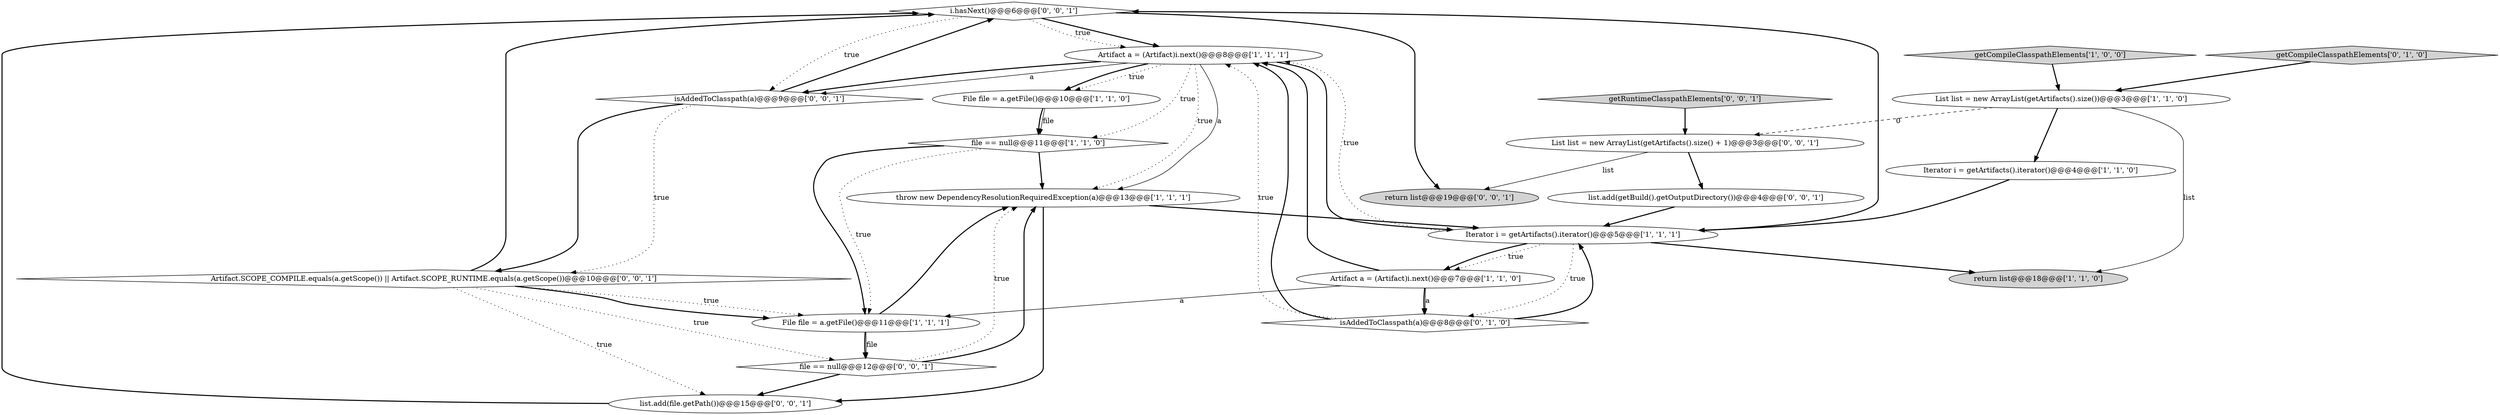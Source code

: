 digraph {
16 [style = filled, label = "return list@@@19@@@['0', '0', '1']", fillcolor = lightgray, shape = ellipse image = "AAA0AAABBB3BBB"];
13 [style = filled, label = "list.add(file.getPath())@@@15@@@['0', '0', '1']", fillcolor = white, shape = ellipse image = "AAA0AAABBB3BBB"];
0 [style = filled, label = "List list = new ArrayList(getArtifacts().size())@@@3@@@['1', '1', '0']", fillcolor = white, shape = ellipse image = "AAA0AAABBB1BBB"];
4 [style = filled, label = "Iterator i = getArtifacts().iterator()@@@4@@@['1', '1', '0']", fillcolor = white, shape = ellipse image = "AAA0AAABBB1BBB"];
21 [style = filled, label = "getRuntimeClasspathElements['0', '0', '1']", fillcolor = lightgray, shape = diamond image = "AAA0AAABBB3BBB"];
19 [style = filled, label = "i.hasNext()@@@6@@@['0', '0', '1']", fillcolor = white, shape = diamond image = "AAA0AAABBB3BBB"];
7 [style = filled, label = "getCompileClasspathElements['1', '0', '0']", fillcolor = lightgray, shape = diamond image = "AAA0AAABBB1BBB"];
5 [style = filled, label = "Artifact a = (Artifact)i.next()@@@8@@@['1', '1', '1']", fillcolor = white, shape = ellipse image = "AAA0AAABBB1BBB"];
12 [style = filled, label = "isAddedToClasspath(a)@@@8@@@['0', '1', '0']", fillcolor = white, shape = diamond image = "AAA1AAABBB2BBB"];
20 [style = filled, label = "list.add(getBuild().getOutputDirectory())@@@4@@@['0', '0', '1']", fillcolor = white, shape = ellipse image = "AAA0AAABBB3BBB"];
3 [style = filled, label = "File file = a.getFile()@@@10@@@['1', '1', '0']", fillcolor = white, shape = ellipse image = "AAA0AAABBB1BBB"];
14 [style = filled, label = "file == null@@@12@@@['0', '0', '1']", fillcolor = white, shape = diamond image = "AAA0AAABBB3BBB"];
18 [style = filled, label = "isAddedToClasspath(a)@@@9@@@['0', '0', '1']", fillcolor = white, shape = diamond image = "AAA0AAABBB3BBB"];
2 [style = filled, label = "return list@@@18@@@['1', '1', '0']", fillcolor = lightgray, shape = ellipse image = "AAA0AAABBB1BBB"];
15 [style = filled, label = "List list = new ArrayList(getArtifacts().size() + 1)@@@3@@@['0', '0', '1']", fillcolor = white, shape = ellipse image = "AAA0AAABBB3BBB"];
10 [style = filled, label = "throw new DependencyResolutionRequiredException(a)@@@13@@@['1', '1', '1']", fillcolor = white, shape = ellipse image = "AAA0AAABBB1BBB"];
1 [style = filled, label = "Iterator i = getArtifacts().iterator()@@@5@@@['1', '1', '1']", fillcolor = white, shape = ellipse image = "AAA0AAABBB1BBB"];
17 [style = filled, label = "Artifact.SCOPE_COMPILE.equals(a.getScope()) || Artifact.SCOPE_RUNTIME.equals(a.getScope())@@@10@@@['0', '0', '1']", fillcolor = white, shape = diamond image = "AAA0AAABBB3BBB"];
8 [style = filled, label = "file == null@@@11@@@['1', '1', '0']", fillcolor = white, shape = diamond image = "AAA0AAABBB1BBB"];
6 [style = filled, label = "Artifact a = (Artifact)i.next()@@@7@@@['1', '1', '0']", fillcolor = white, shape = ellipse image = "AAA0AAABBB1BBB"];
11 [style = filled, label = "getCompileClasspathElements['0', '1', '0']", fillcolor = lightgray, shape = diamond image = "AAA0AAABBB2BBB"];
9 [style = filled, label = "File file = a.getFile()@@@11@@@['1', '1', '1']", fillcolor = white, shape = ellipse image = "AAA0AAABBB1BBB"];
5->8 [style = dotted, label="true"];
5->10 [style = dotted, label="true"];
17->14 [style = dotted, label="true"];
0->4 [style = bold, label=""];
8->9 [style = bold, label=""];
13->19 [style = bold, label=""];
21->15 [style = bold, label=""];
19->5 [style = bold, label=""];
9->14 [style = solid, label="file"];
5->3 [style = dotted, label="true"];
11->0 [style = bold, label=""];
5->1 [style = bold, label=""];
17->19 [style = bold, label=""];
6->12 [style = solid, label="a"];
14->13 [style = bold, label=""];
17->13 [style = dotted, label="true"];
12->1 [style = bold, label=""];
19->5 [style = dotted, label="true"];
1->6 [style = dotted, label="true"];
1->6 [style = bold, label=""];
20->1 [style = bold, label=""];
4->1 [style = bold, label=""];
6->9 [style = solid, label="a"];
12->5 [style = dotted, label="true"];
17->9 [style = dotted, label="true"];
19->16 [style = bold, label=""];
10->1 [style = bold, label=""];
12->5 [style = bold, label=""];
18->17 [style = dotted, label="true"];
10->13 [style = bold, label=""];
18->19 [style = bold, label=""];
1->5 [style = dotted, label="true"];
3->8 [style = solid, label="file"];
7->0 [style = bold, label=""];
17->9 [style = bold, label=""];
5->18 [style = solid, label="a"];
3->8 [style = bold, label=""];
1->12 [style = dotted, label="true"];
6->5 [style = bold, label=""];
6->12 [style = bold, label=""];
1->19 [style = bold, label=""];
5->18 [style = bold, label=""];
15->20 [style = bold, label=""];
9->14 [style = bold, label=""];
14->10 [style = dotted, label="true"];
18->17 [style = bold, label=""];
5->10 [style = solid, label="a"];
5->3 [style = bold, label=""];
0->15 [style = dashed, label="0"];
14->10 [style = bold, label=""];
0->2 [style = solid, label="list"];
1->2 [style = bold, label=""];
8->10 [style = bold, label=""];
15->16 [style = solid, label="list"];
9->10 [style = bold, label=""];
19->18 [style = dotted, label="true"];
8->9 [style = dotted, label="true"];
}
